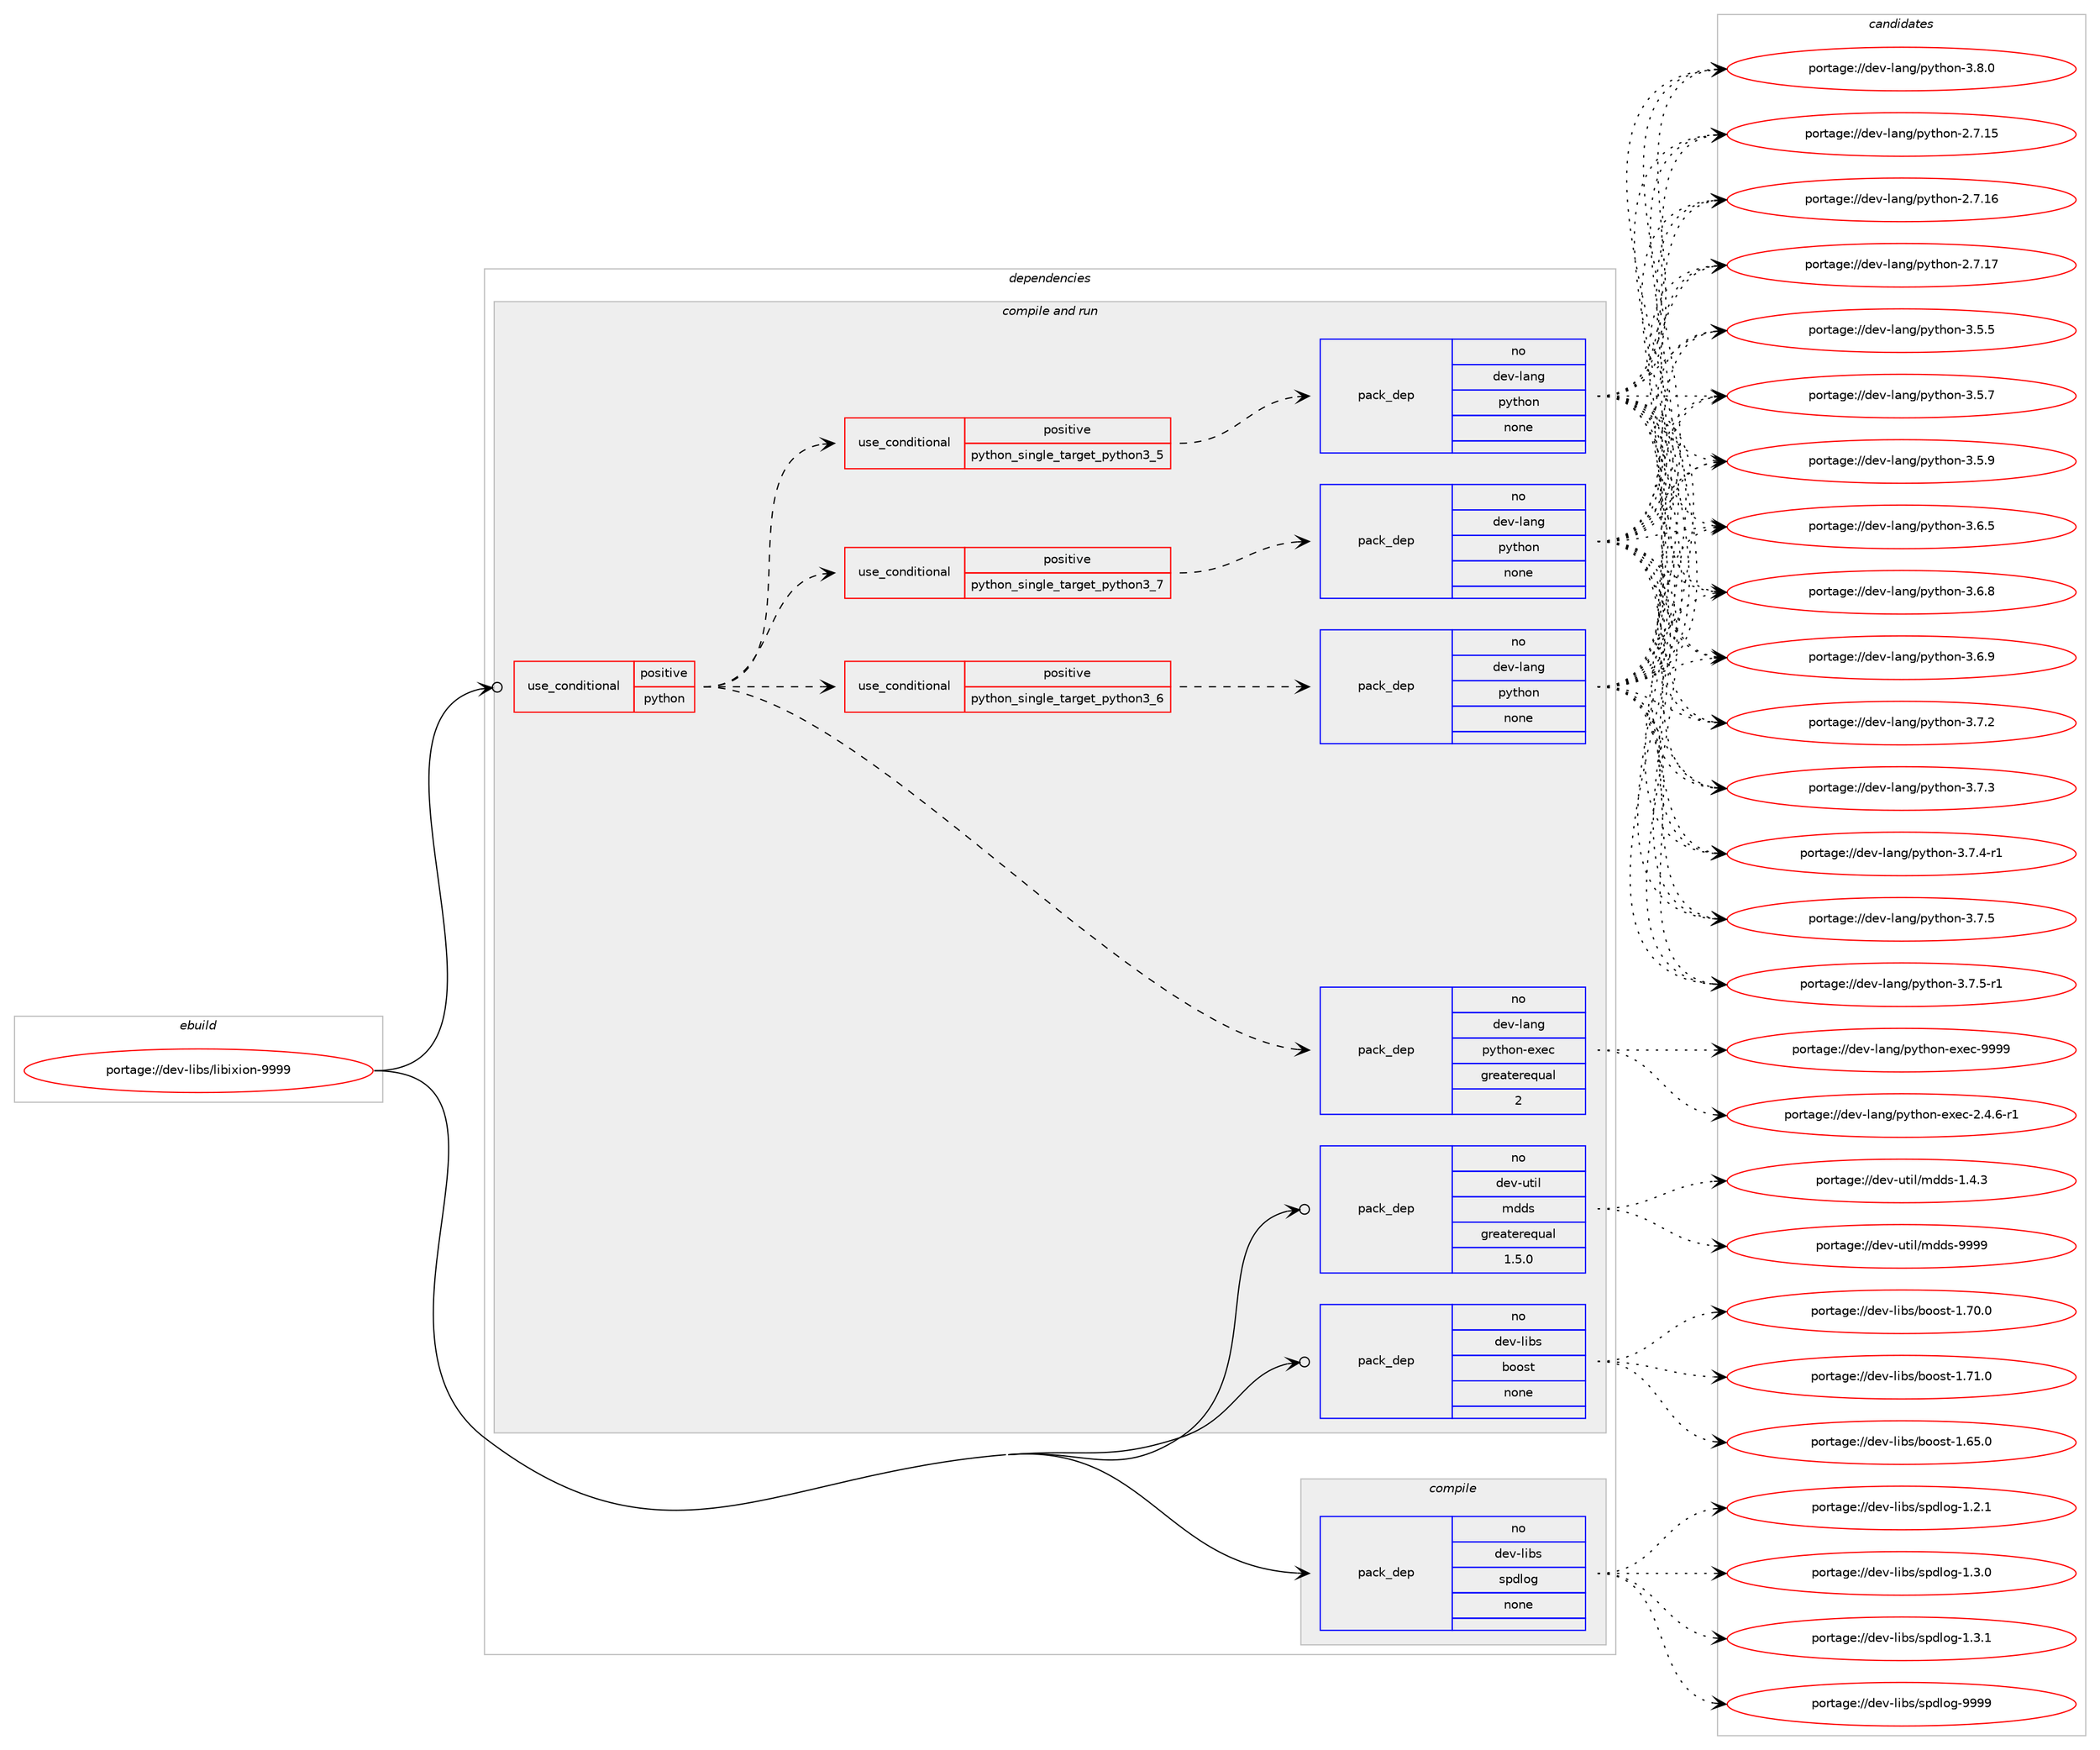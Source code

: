 digraph prolog {

# *************
# Graph options
# *************

newrank=true;
concentrate=true;
compound=true;
graph [rankdir=LR,fontname=Helvetica,fontsize=10,ranksep=1.5];#, ranksep=2.5, nodesep=0.2];
edge  [arrowhead=vee];
node  [fontname=Helvetica,fontsize=10];

# **********
# The ebuild
# **********

subgraph cluster_leftcol {
color=gray;
rank=same;
label=<<i>ebuild</i>>;
id [label="portage://dev-libs/libixion-9999", color=red, width=4, href="../dev-libs/libixion-9999.svg"];
}

# ****************
# The dependencies
# ****************

subgraph cluster_midcol {
color=gray;
label=<<i>dependencies</i>>;
subgraph cluster_compile {
fillcolor="#eeeeee";
style=filled;
label=<<i>compile</i>>;
subgraph pack77004 {
dependency101135 [label=<<TABLE BORDER="0" CELLBORDER="1" CELLSPACING="0" CELLPADDING="4" WIDTH="220"><TR><TD ROWSPAN="6" CELLPADDING="30">pack_dep</TD></TR><TR><TD WIDTH="110">no</TD></TR><TR><TD>dev-libs</TD></TR><TR><TD>spdlog</TD></TR><TR><TD>none</TD></TR><TR><TD></TD></TR></TABLE>>, shape=none, color=blue];
}
id:e -> dependency101135:w [weight=20,style="solid",arrowhead="vee"];
}
subgraph cluster_compileandrun {
fillcolor="#eeeeee";
style=filled;
label=<<i>compile and run</i>>;
subgraph cond21111 {
dependency101136 [label=<<TABLE BORDER="0" CELLBORDER="1" CELLSPACING="0" CELLPADDING="4"><TR><TD ROWSPAN="3" CELLPADDING="10">use_conditional</TD></TR><TR><TD>positive</TD></TR><TR><TD>python</TD></TR></TABLE>>, shape=none, color=red];
subgraph cond21112 {
dependency101137 [label=<<TABLE BORDER="0" CELLBORDER="1" CELLSPACING="0" CELLPADDING="4"><TR><TD ROWSPAN="3" CELLPADDING="10">use_conditional</TD></TR><TR><TD>positive</TD></TR><TR><TD>python_single_target_python3_5</TD></TR></TABLE>>, shape=none, color=red];
subgraph pack77005 {
dependency101138 [label=<<TABLE BORDER="0" CELLBORDER="1" CELLSPACING="0" CELLPADDING="4" WIDTH="220"><TR><TD ROWSPAN="6" CELLPADDING="30">pack_dep</TD></TR><TR><TD WIDTH="110">no</TD></TR><TR><TD>dev-lang</TD></TR><TR><TD>python</TD></TR><TR><TD>none</TD></TR><TR><TD></TD></TR></TABLE>>, shape=none, color=blue];
}
dependency101137:e -> dependency101138:w [weight=20,style="dashed",arrowhead="vee"];
}
dependency101136:e -> dependency101137:w [weight=20,style="dashed",arrowhead="vee"];
subgraph cond21113 {
dependency101139 [label=<<TABLE BORDER="0" CELLBORDER="1" CELLSPACING="0" CELLPADDING="4"><TR><TD ROWSPAN="3" CELLPADDING="10">use_conditional</TD></TR><TR><TD>positive</TD></TR><TR><TD>python_single_target_python3_6</TD></TR></TABLE>>, shape=none, color=red];
subgraph pack77006 {
dependency101140 [label=<<TABLE BORDER="0" CELLBORDER="1" CELLSPACING="0" CELLPADDING="4" WIDTH="220"><TR><TD ROWSPAN="6" CELLPADDING="30">pack_dep</TD></TR><TR><TD WIDTH="110">no</TD></TR><TR><TD>dev-lang</TD></TR><TR><TD>python</TD></TR><TR><TD>none</TD></TR><TR><TD></TD></TR></TABLE>>, shape=none, color=blue];
}
dependency101139:e -> dependency101140:w [weight=20,style="dashed",arrowhead="vee"];
}
dependency101136:e -> dependency101139:w [weight=20,style="dashed",arrowhead="vee"];
subgraph cond21114 {
dependency101141 [label=<<TABLE BORDER="0" CELLBORDER="1" CELLSPACING="0" CELLPADDING="4"><TR><TD ROWSPAN="3" CELLPADDING="10">use_conditional</TD></TR><TR><TD>positive</TD></TR><TR><TD>python_single_target_python3_7</TD></TR></TABLE>>, shape=none, color=red];
subgraph pack77007 {
dependency101142 [label=<<TABLE BORDER="0" CELLBORDER="1" CELLSPACING="0" CELLPADDING="4" WIDTH="220"><TR><TD ROWSPAN="6" CELLPADDING="30">pack_dep</TD></TR><TR><TD WIDTH="110">no</TD></TR><TR><TD>dev-lang</TD></TR><TR><TD>python</TD></TR><TR><TD>none</TD></TR><TR><TD></TD></TR></TABLE>>, shape=none, color=blue];
}
dependency101141:e -> dependency101142:w [weight=20,style="dashed",arrowhead="vee"];
}
dependency101136:e -> dependency101141:w [weight=20,style="dashed",arrowhead="vee"];
subgraph pack77008 {
dependency101143 [label=<<TABLE BORDER="0" CELLBORDER="1" CELLSPACING="0" CELLPADDING="4" WIDTH="220"><TR><TD ROWSPAN="6" CELLPADDING="30">pack_dep</TD></TR><TR><TD WIDTH="110">no</TD></TR><TR><TD>dev-lang</TD></TR><TR><TD>python-exec</TD></TR><TR><TD>greaterequal</TD></TR><TR><TD>2</TD></TR></TABLE>>, shape=none, color=blue];
}
dependency101136:e -> dependency101143:w [weight=20,style="dashed",arrowhead="vee"];
}
id:e -> dependency101136:w [weight=20,style="solid",arrowhead="odotvee"];
subgraph pack77009 {
dependency101144 [label=<<TABLE BORDER="0" CELLBORDER="1" CELLSPACING="0" CELLPADDING="4" WIDTH="220"><TR><TD ROWSPAN="6" CELLPADDING="30">pack_dep</TD></TR><TR><TD WIDTH="110">no</TD></TR><TR><TD>dev-libs</TD></TR><TR><TD>boost</TD></TR><TR><TD>none</TD></TR><TR><TD></TD></TR></TABLE>>, shape=none, color=blue];
}
id:e -> dependency101144:w [weight=20,style="solid",arrowhead="odotvee"];
subgraph pack77010 {
dependency101145 [label=<<TABLE BORDER="0" CELLBORDER="1" CELLSPACING="0" CELLPADDING="4" WIDTH="220"><TR><TD ROWSPAN="6" CELLPADDING="30">pack_dep</TD></TR><TR><TD WIDTH="110">no</TD></TR><TR><TD>dev-util</TD></TR><TR><TD>mdds</TD></TR><TR><TD>greaterequal</TD></TR><TR><TD>1.5.0</TD></TR></TABLE>>, shape=none, color=blue];
}
id:e -> dependency101145:w [weight=20,style="solid",arrowhead="odotvee"];
}
subgraph cluster_run {
fillcolor="#eeeeee";
style=filled;
label=<<i>run</i>>;
}
}

# **************
# The candidates
# **************

subgraph cluster_choices {
rank=same;
color=gray;
label=<<i>candidates</i>>;

subgraph choice77004 {
color=black;
nodesep=1;
choiceportage100101118451081059811547115112100108111103454946504649 [label="portage://dev-libs/spdlog-1.2.1", color=red, width=4,href="../dev-libs/spdlog-1.2.1.svg"];
choiceportage100101118451081059811547115112100108111103454946514648 [label="portage://dev-libs/spdlog-1.3.0", color=red, width=4,href="../dev-libs/spdlog-1.3.0.svg"];
choiceportage100101118451081059811547115112100108111103454946514649 [label="portage://dev-libs/spdlog-1.3.1", color=red, width=4,href="../dev-libs/spdlog-1.3.1.svg"];
choiceportage1001011184510810598115471151121001081111034557575757 [label="portage://dev-libs/spdlog-9999", color=red, width=4,href="../dev-libs/spdlog-9999.svg"];
dependency101135:e -> choiceportage100101118451081059811547115112100108111103454946504649:w [style=dotted,weight="100"];
dependency101135:e -> choiceportage100101118451081059811547115112100108111103454946514648:w [style=dotted,weight="100"];
dependency101135:e -> choiceportage100101118451081059811547115112100108111103454946514649:w [style=dotted,weight="100"];
dependency101135:e -> choiceportage1001011184510810598115471151121001081111034557575757:w [style=dotted,weight="100"];
}
subgraph choice77005 {
color=black;
nodesep=1;
choiceportage10010111845108971101034711212111610411111045504655464953 [label="portage://dev-lang/python-2.7.15", color=red, width=4,href="../dev-lang/python-2.7.15.svg"];
choiceportage10010111845108971101034711212111610411111045504655464954 [label="portage://dev-lang/python-2.7.16", color=red, width=4,href="../dev-lang/python-2.7.16.svg"];
choiceportage10010111845108971101034711212111610411111045504655464955 [label="portage://dev-lang/python-2.7.17", color=red, width=4,href="../dev-lang/python-2.7.17.svg"];
choiceportage100101118451089711010347112121116104111110455146534653 [label="portage://dev-lang/python-3.5.5", color=red, width=4,href="../dev-lang/python-3.5.5.svg"];
choiceportage100101118451089711010347112121116104111110455146534655 [label="portage://dev-lang/python-3.5.7", color=red, width=4,href="../dev-lang/python-3.5.7.svg"];
choiceportage100101118451089711010347112121116104111110455146534657 [label="portage://dev-lang/python-3.5.9", color=red, width=4,href="../dev-lang/python-3.5.9.svg"];
choiceportage100101118451089711010347112121116104111110455146544653 [label="portage://dev-lang/python-3.6.5", color=red, width=4,href="../dev-lang/python-3.6.5.svg"];
choiceportage100101118451089711010347112121116104111110455146544656 [label="portage://dev-lang/python-3.6.8", color=red, width=4,href="../dev-lang/python-3.6.8.svg"];
choiceportage100101118451089711010347112121116104111110455146544657 [label="portage://dev-lang/python-3.6.9", color=red, width=4,href="../dev-lang/python-3.6.9.svg"];
choiceportage100101118451089711010347112121116104111110455146554650 [label="portage://dev-lang/python-3.7.2", color=red, width=4,href="../dev-lang/python-3.7.2.svg"];
choiceportage100101118451089711010347112121116104111110455146554651 [label="portage://dev-lang/python-3.7.3", color=red, width=4,href="../dev-lang/python-3.7.3.svg"];
choiceportage1001011184510897110103471121211161041111104551465546524511449 [label="portage://dev-lang/python-3.7.4-r1", color=red, width=4,href="../dev-lang/python-3.7.4-r1.svg"];
choiceportage100101118451089711010347112121116104111110455146554653 [label="portage://dev-lang/python-3.7.5", color=red, width=4,href="../dev-lang/python-3.7.5.svg"];
choiceportage1001011184510897110103471121211161041111104551465546534511449 [label="portage://dev-lang/python-3.7.5-r1", color=red, width=4,href="../dev-lang/python-3.7.5-r1.svg"];
choiceportage100101118451089711010347112121116104111110455146564648 [label="portage://dev-lang/python-3.8.0", color=red, width=4,href="../dev-lang/python-3.8.0.svg"];
dependency101138:e -> choiceportage10010111845108971101034711212111610411111045504655464953:w [style=dotted,weight="100"];
dependency101138:e -> choiceportage10010111845108971101034711212111610411111045504655464954:w [style=dotted,weight="100"];
dependency101138:e -> choiceportage10010111845108971101034711212111610411111045504655464955:w [style=dotted,weight="100"];
dependency101138:e -> choiceportage100101118451089711010347112121116104111110455146534653:w [style=dotted,weight="100"];
dependency101138:e -> choiceportage100101118451089711010347112121116104111110455146534655:w [style=dotted,weight="100"];
dependency101138:e -> choiceportage100101118451089711010347112121116104111110455146534657:w [style=dotted,weight="100"];
dependency101138:e -> choiceportage100101118451089711010347112121116104111110455146544653:w [style=dotted,weight="100"];
dependency101138:e -> choiceportage100101118451089711010347112121116104111110455146544656:w [style=dotted,weight="100"];
dependency101138:e -> choiceportage100101118451089711010347112121116104111110455146544657:w [style=dotted,weight="100"];
dependency101138:e -> choiceportage100101118451089711010347112121116104111110455146554650:w [style=dotted,weight="100"];
dependency101138:e -> choiceportage100101118451089711010347112121116104111110455146554651:w [style=dotted,weight="100"];
dependency101138:e -> choiceportage1001011184510897110103471121211161041111104551465546524511449:w [style=dotted,weight="100"];
dependency101138:e -> choiceportage100101118451089711010347112121116104111110455146554653:w [style=dotted,weight="100"];
dependency101138:e -> choiceportage1001011184510897110103471121211161041111104551465546534511449:w [style=dotted,weight="100"];
dependency101138:e -> choiceportage100101118451089711010347112121116104111110455146564648:w [style=dotted,weight="100"];
}
subgraph choice77006 {
color=black;
nodesep=1;
choiceportage10010111845108971101034711212111610411111045504655464953 [label="portage://dev-lang/python-2.7.15", color=red, width=4,href="../dev-lang/python-2.7.15.svg"];
choiceportage10010111845108971101034711212111610411111045504655464954 [label="portage://dev-lang/python-2.7.16", color=red, width=4,href="../dev-lang/python-2.7.16.svg"];
choiceportage10010111845108971101034711212111610411111045504655464955 [label="portage://dev-lang/python-2.7.17", color=red, width=4,href="../dev-lang/python-2.7.17.svg"];
choiceportage100101118451089711010347112121116104111110455146534653 [label="portage://dev-lang/python-3.5.5", color=red, width=4,href="../dev-lang/python-3.5.5.svg"];
choiceportage100101118451089711010347112121116104111110455146534655 [label="portage://dev-lang/python-3.5.7", color=red, width=4,href="../dev-lang/python-3.5.7.svg"];
choiceportage100101118451089711010347112121116104111110455146534657 [label="portage://dev-lang/python-3.5.9", color=red, width=4,href="../dev-lang/python-3.5.9.svg"];
choiceportage100101118451089711010347112121116104111110455146544653 [label="portage://dev-lang/python-3.6.5", color=red, width=4,href="../dev-lang/python-3.6.5.svg"];
choiceportage100101118451089711010347112121116104111110455146544656 [label="portage://dev-lang/python-3.6.8", color=red, width=4,href="../dev-lang/python-3.6.8.svg"];
choiceportage100101118451089711010347112121116104111110455146544657 [label="portage://dev-lang/python-3.6.9", color=red, width=4,href="../dev-lang/python-3.6.9.svg"];
choiceportage100101118451089711010347112121116104111110455146554650 [label="portage://dev-lang/python-3.7.2", color=red, width=4,href="../dev-lang/python-3.7.2.svg"];
choiceportage100101118451089711010347112121116104111110455146554651 [label="portage://dev-lang/python-3.7.3", color=red, width=4,href="../dev-lang/python-3.7.3.svg"];
choiceportage1001011184510897110103471121211161041111104551465546524511449 [label="portage://dev-lang/python-3.7.4-r1", color=red, width=4,href="../dev-lang/python-3.7.4-r1.svg"];
choiceportage100101118451089711010347112121116104111110455146554653 [label="portage://dev-lang/python-3.7.5", color=red, width=4,href="../dev-lang/python-3.7.5.svg"];
choiceportage1001011184510897110103471121211161041111104551465546534511449 [label="portage://dev-lang/python-3.7.5-r1", color=red, width=4,href="../dev-lang/python-3.7.5-r1.svg"];
choiceportage100101118451089711010347112121116104111110455146564648 [label="portage://dev-lang/python-3.8.0", color=red, width=4,href="../dev-lang/python-3.8.0.svg"];
dependency101140:e -> choiceportage10010111845108971101034711212111610411111045504655464953:w [style=dotted,weight="100"];
dependency101140:e -> choiceportage10010111845108971101034711212111610411111045504655464954:w [style=dotted,weight="100"];
dependency101140:e -> choiceportage10010111845108971101034711212111610411111045504655464955:w [style=dotted,weight="100"];
dependency101140:e -> choiceportage100101118451089711010347112121116104111110455146534653:w [style=dotted,weight="100"];
dependency101140:e -> choiceportage100101118451089711010347112121116104111110455146534655:w [style=dotted,weight="100"];
dependency101140:e -> choiceportage100101118451089711010347112121116104111110455146534657:w [style=dotted,weight="100"];
dependency101140:e -> choiceportage100101118451089711010347112121116104111110455146544653:w [style=dotted,weight="100"];
dependency101140:e -> choiceportage100101118451089711010347112121116104111110455146544656:w [style=dotted,weight="100"];
dependency101140:e -> choiceportage100101118451089711010347112121116104111110455146544657:w [style=dotted,weight="100"];
dependency101140:e -> choiceportage100101118451089711010347112121116104111110455146554650:w [style=dotted,weight="100"];
dependency101140:e -> choiceportage100101118451089711010347112121116104111110455146554651:w [style=dotted,weight="100"];
dependency101140:e -> choiceportage1001011184510897110103471121211161041111104551465546524511449:w [style=dotted,weight="100"];
dependency101140:e -> choiceportage100101118451089711010347112121116104111110455146554653:w [style=dotted,weight="100"];
dependency101140:e -> choiceportage1001011184510897110103471121211161041111104551465546534511449:w [style=dotted,weight="100"];
dependency101140:e -> choiceportage100101118451089711010347112121116104111110455146564648:w [style=dotted,weight="100"];
}
subgraph choice77007 {
color=black;
nodesep=1;
choiceportage10010111845108971101034711212111610411111045504655464953 [label="portage://dev-lang/python-2.7.15", color=red, width=4,href="../dev-lang/python-2.7.15.svg"];
choiceportage10010111845108971101034711212111610411111045504655464954 [label="portage://dev-lang/python-2.7.16", color=red, width=4,href="../dev-lang/python-2.7.16.svg"];
choiceportage10010111845108971101034711212111610411111045504655464955 [label="portage://dev-lang/python-2.7.17", color=red, width=4,href="../dev-lang/python-2.7.17.svg"];
choiceportage100101118451089711010347112121116104111110455146534653 [label="portage://dev-lang/python-3.5.5", color=red, width=4,href="../dev-lang/python-3.5.5.svg"];
choiceportage100101118451089711010347112121116104111110455146534655 [label="portage://dev-lang/python-3.5.7", color=red, width=4,href="../dev-lang/python-3.5.7.svg"];
choiceportage100101118451089711010347112121116104111110455146534657 [label="portage://dev-lang/python-3.5.9", color=red, width=4,href="../dev-lang/python-3.5.9.svg"];
choiceportage100101118451089711010347112121116104111110455146544653 [label="portage://dev-lang/python-3.6.5", color=red, width=4,href="../dev-lang/python-3.6.5.svg"];
choiceportage100101118451089711010347112121116104111110455146544656 [label="portage://dev-lang/python-3.6.8", color=red, width=4,href="../dev-lang/python-3.6.8.svg"];
choiceportage100101118451089711010347112121116104111110455146544657 [label="portage://dev-lang/python-3.6.9", color=red, width=4,href="../dev-lang/python-3.6.9.svg"];
choiceportage100101118451089711010347112121116104111110455146554650 [label="portage://dev-lang/python-3.7.2", color=red, width=4,href="../dev-lang/python-3.7.2.svg"];
choiceportage100101118451089711010347112121116104111110455146554651 [label="portage://dev-lang/python-3.7.3", color=red, width=4,href="../dev-lang/python-3.7.3.svg"];
choiceportage1001011184510897110103471121211161041111104551465546524511449 [label="portage://dev-lang/python-3.7.4-r1", color=red, width=4,href="../dev-lang/python-3.7.4-r1.svg"];
choiceportage100101118451089711010347112121116104111110455146554653 [label="portage://dev-lang/python-3.7.5", color=red, width=4,href="../dev-lang/python-3.7.5.svg"];
choiceportage1001011184510897110103471121211161041111104551465546534511449 [label="portage://dev-lang/python-3.7.5-r1", color=red, width=4,href="../dev-lang/python-3.7.5-r1.svg"];
choiceportage100101118451089711010347112121116104111110455146564648 [label="portage://dev-lang/python-3.8.0", color=red, width=4,href="../dev-lang/python-3.8.0.svg"];
dependency101142:e -> choiceportage10010111845108971101034711212111610411111045504655464953:w [style=dotted,weight="100"];
dependency101142:e -> choiceportage10010111845108971101034711212111610411111045504655464954:w [style=dotted,weight="100"];
dependency101142:e -> choiceportage10010111845108971101034711212111610411111045504655464955:w [style=dotted,weight="100"];
dependency101142:e -> choiceportage100101118451089711010347112121116104111110455146534653:w [style=dotted,weight="100"];
dependency101142:e -> choiceportage100101118451089711010347112121116104111110455146534655:w [style=dotted,weight="100"];
dependency101142:e -> choiceportage100101118451089711010347112121116104111110455146534657:w [style=dotted,weight="100"];
dependency101142:e -> choiceportage100101118451089711010347112121116104111110455146544653:w [style=dotted,weight="100"];
dependency101142:e -> choiceportage100101118451089711010347112121116104111110455146544656:w [style=dotted,weight="100"];
dependency101142:e -> choiceportage100101118451089711010347112121116104111110455146544657:w [style=dotted,weight="100"];
dependency101142:e -> choiceportage100101118451089711010347112121116104111110455146554650:w [style=dotted,weight="100"];
dependency101142:e -> choiceportage100101118451089711010347112121116104111110455146554651:w [style=dotted,weight="100"];
dependency101142:e -> choiceportage1001011184510897110103471121211161041111104551465546524511449:w [style=dotted,weight="100"];
dependency101142:e -> choiceportage100101118451089711010347112121116104111110455146554653:w [style=dotted,weight="100"];
dependency101142:e -> choiceportage1001011184510897110103471121211161041111104551465546534511449:w [style=dotted,weight="100"];
dependency101142:e -> choiceportage100101118451089711010347112121116104111110455146564648:w [style=dotted,weight="100"];
}
subgraph choice77008 {
color=black;
nodesep=1;
choiceportage10010111845108971101034711212111610411111045101120101994550465246544511449 [label="portage://dev-lang/python-exec-2.4.6-r1", color=red, width=4,href="../dev-lang/python-exec-2.4.6-r1.svg"];
choiceportage10010111845108971101034711212111610411111045101120101994557575757 [label="portage://dev-lang/python-exec-9999", color=red, width=4,href="../dev-lang/python-exec-9999.svg"];
dependency101143:e -> choiceportage10010111845108971101034711212111610411111045101120101994550465246544511449:w [style=dotted,weight="100"];
dependency101143:e -> choiceportage10010111845108971101034711212111610411111045101120101994557575757:w [style=dotted,weight="100"];
}
subgraph choice77009 {
color=black;
nodesep=1;
choiceportage1001011184510810598115479811111111511645494654534648 [label="portage://dev-libs/boost-1.65.0", color=red, width=4,href="../dev-libs/boost-1.65.0.svg"];
choiceportage1001011184510810598115479811111111511645494655484648 [label="portage://dev-libs/boost-1.70.0", color=red, width=4,href="../dev-libs/boost-1.70.0.svg"];
choiceportage1001011184510810598115479811111111511645494655494648 [label="portage://dev-libs/boost-1.71.0", color=red, width=4,href="../dev-libs/boost-1.71.0.svg"];
dependency101144:e -> choiceportage1001011184510810598115479811111111511645494654534648:w [style=dotted,weight="100"];
dependency101144:e -> choiceportage1001011184510810598115479811111111511645494655484648:w [style=dotted,weight="100"];
dependency101144:e -> choiceportage1001011184510810598115479811111111511645494655494648:w [style=dotted,weight="100"];
}
subgraph choice77010 {
color=black;
nodesep=1;
choiceportage1001011184511711610510847109100100115454946524651 [label="portage://dev-util/mdds-1.4.3", color=red, width=4,href="../dev-util/mdds-1.4.3.svg"];
choiceportage10010111845117116105108471091001001154557575757 [label="portage://dev-util/mdds-9999", color=red, width=4,href="../dev-util/mdds-9999.svg"];
dependency101145:e -> choiceportage1001011184511711610510847109100100115454946524651:w [style=dotted,weight="100"];
dependency101145:e -> choiceportage10010111845117116105108471091001001154557575757:w [style=dotted,weight="100"];
}
}

}
